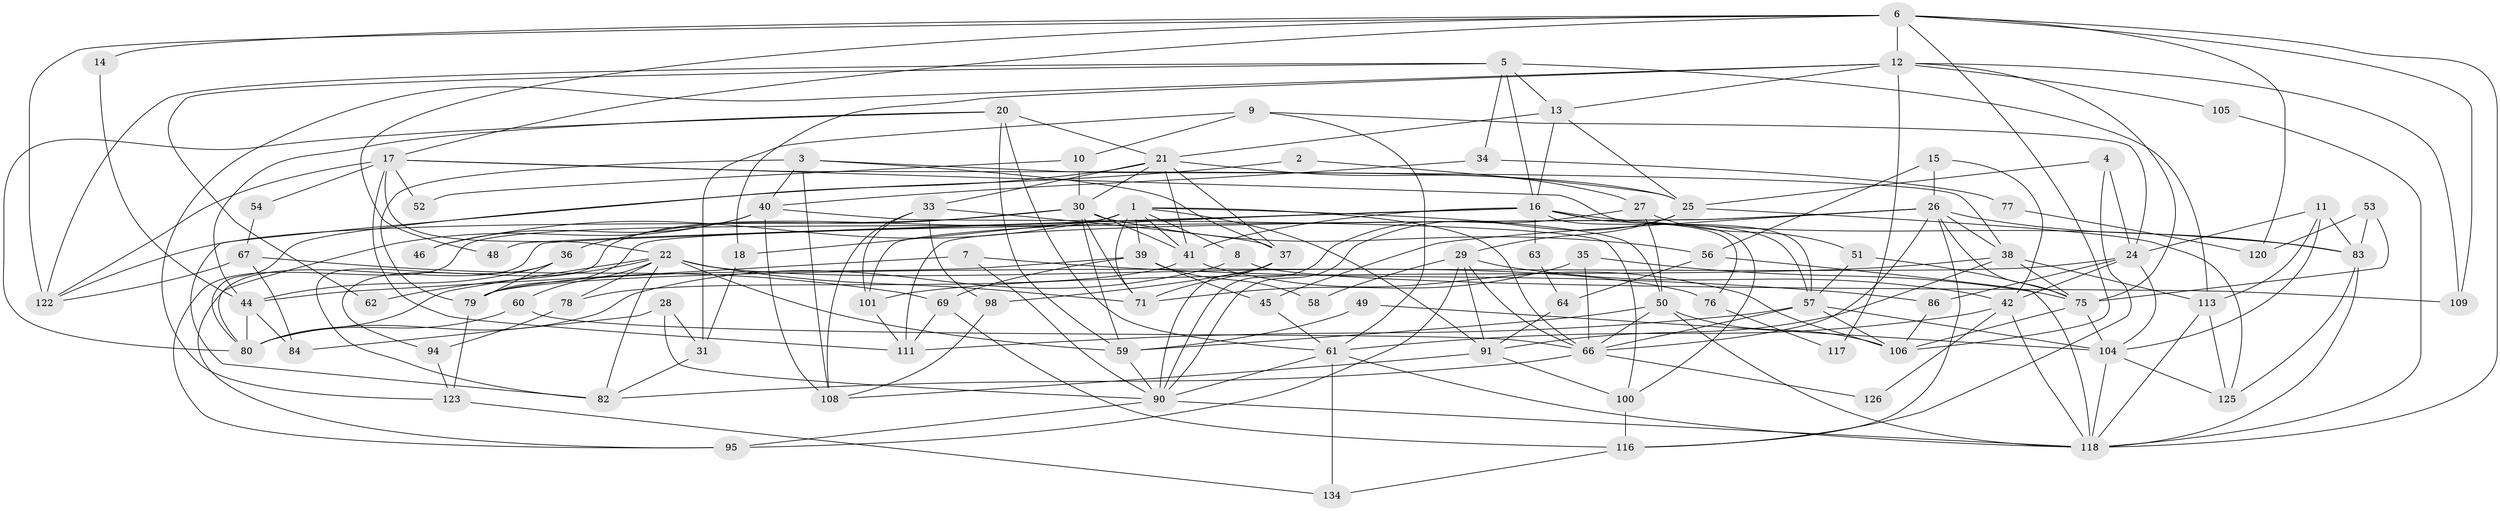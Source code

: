 // original degree distribution, {9: 0.007352941176470588, 2: 0.13970588235294118, 4: 0.17647058823529413, 3: 0.3235294117647059, 6: 0.10294117647058823, 5: 0.19852941176470587, 7: 0.04411764705882353, 8: 0.007352941176470588}
// Generated by graph-tools (version 1.1) at 2025/11/02/27/25 16:11:20]
// undirected, 95 vertices, 226 edges
graph export_dot {
graph [start="1"]
  node [color=gray90,style=filled];
  1 [super="+43"];
  2;
  3 [super="+72"];
  4;
  5;
  6 [super="+19"];
  7;
  8;
  9;
  10;
  11;
  12 [super="+47"];
  13;
  14;
  15 [super="+65"];
  16 [super="+55"];
  17 [super="+23"];
  18;
  20;
  21 [super="+32"];
  22 [super="+102"];
  24 [super="+131"];
  25 [super="+130"];
  26 [super="+85"];
  27;
  28;
  29 [super="+110"];
  30 [super="+89"];
  31 [super="+133"];
  33 [super="+127"];
  34;
  35;
  36;
  37 [super="+96"];
  38 [super="+74"];
  39 [super="+73"];
  40 [super="+99"];
  41 [super="+107"];
  42 [super="+97"];
  44 [super="+129"];
  45;
  46;
  48;
  49;
  50 [super="+70"];
  51;
  52;
  53;
  54;
  56;
  57 [super="+68"];
  58;
  59 [super="+87"];
  60;
  61 [super="+128"];
  62;
  63;
  64;
  66 [super="+112"];
  67 [super="+81"];
  69;
  71;
  75 [super="+93"];
  76;
  77;
  78 [super="+114"];
  79;
  80 [super="+88"];
  82;
  83 [super="+115"];
  84;
  86;
  90 [super="+121"];
  91 [super="+92"];
  94;
  95 [super="+103"];
  98;
  100;
  101;
  104 [super="+136"];
  105;
  106;
  108 [super="+124"];
  109;
  111;
  113;
  116 [super="+119"];
  117;
  118 [super="+135"];
  120;
  122 [super="+132"];
  123;
  125;
  126;
  134;
  1 -- 18;
  1 -- 39;
  1 -- 46;
  1 -- 91 [weight=2];
  1 -- 94;
  1 -- 50;
  1 -- 71;
  1 -- 8;
  1 -- 41;
  1 -- 95;
  1 -- 66;
  2 -- 82;
  2 -- 25;
  3 -- 79;
  3 -- 40;
  3 -- 108;
  3 -- 25;
  3 -- 37;
  4 -- 116;
  4 -- 24;
  4 -- 25;
  5 -- 13;
  5 -- 16;
  5 -- 34;
  5 -- 62;
  5 -- 113;
  5 -- 122;
  6 -- 122;
  6 -- 17;
  6 -- 106;
  6 -- 48;
  6 -- 120;
  6 -- 109;
  6 -- 14;
  6 -- 12;
  6 -- 118;
  7 -- 44;
  7 -- 86;
  7 -- 90;
  8 -- 109;
  8 -- 80;
  9 -- 31;
  9 -- 10;
  9 -- 61;
  9 -- 24;
  10 -- 52;
  10 -- 30;
  11 -- 83;
  11 -- 113;
  11 -- 104;
  11 -- 24;
  12 -- 13;
  12 -- 18;
  12 -- 105;
  12 -- 109;
  12 -- 123;
  12 -- 75;
  12 -- 117;
  13 -- 16;
  13 -- 25;
  13 -- 21;
  14 -- 44;
  15 -- 42;
  15 -- 56;
  15 -- 26;
  16 -- 83;
  16 -- 57;
  16 -- 63 [weight=2];
  16 -- 76;
  16 -- 95;
  16 -- 48;
  16 -- 100;
  16 -- 101;
  16 -- 41;
  17 -- 54;
  17 -- 22;
  17 -- 52;
  17 -- 57;
  17 -- 122;
  17 -- 111;
  17 -- 38;
  18 -- 31;
  20 -- 61;
  20 -- 59;
  20 -- 80;
  20 -- 44;
  20 -- 21;
  21 -- 41;
  21 -- 27;
  21 -- 33;
  21 -- 80;
  21 -- 37;
  21 -- 30;
  22 -- 60;
  22 -- 62;
  22 -- 82;
  22 -- 71;
  22 -- 76;
  22 -- 59;
  22 -- 80;
  22 -- 78;
  24 -- 104;
  24 -- 86;
  24 -- 42;
  24 -- 79;
  25 -- 29;
  25 -- 90;
  25 -- 125;
  26 -- 116;
  26 -- 79;
  26 -- 111;
  26 -- 38;
  26 -- 75;
  26 -- 45;
  26 -- 83;
  26 -- 66;
  27 -- 51;
  27 -- 50;
  27 -- 90;
  28 -- 90 [weight=2];
  28 -- 31;
  28 -- 84;
  29 -- 42;
  29 -- 58;
  29 -- 91;
  29 -- 95;
  29 -- 66;
  30 -- 59;
  30 -- 56;
  30 -- 36;
  30 -- 71;
  30 -- 122;
  30 -- 41;
  31 -- 82;
  33 -- 101;
  33 -- 108;
  33 -- 37;
  33 -- 98;
  34 -- 40;
  34 -- 77;
  35 -- 75;
  35 -- 66;
  35 -- 71;
  36 -- 79;
  36 -- 44;
  36 -- 82;
  37 -- 71;
  37 -- 98;
  37 -- 90;
  38 -- 91;
  38 -- 101;
  38 -- 113;
  38 -- 75;
  39 -- 79 [weight=2];
  39 -- 58;
  39 -- 69;
  39 -- 45;
  40 -- 46;
  40 -- 108;
  40 -- 80;
  40 -- 100;
  41 -- 106;
  41 -- 78;
  42 -- 61;
  42 -- 126;
  42 -- 118;
  44 -- 80;
  44 -- 84;
  45 -- 61;
  49 -- 59;
  49 -- 104;
  50 -- 106;
  50 -- 59;
  50 -- 66;
  50 -- 118;
  51 -- 57;
  51 -- 75;
  53 -- 83;
  53 -- 75;
  53 -- 120;
  54 -- 67;
  56 -- 64;
  56 -- 118;
  57 -- 104;
  57 -- 66;
  57 -- 106;
  57 -- 111;
  59 -- 90;
  60 -- 66;
  60 -- 80;
  61 -- 118;
  61 -- 134;
  61 -- 90;
  63 -- 64;
  64 -- 91;
  66 -- 82;
  66 -- 126;
  67 -- 69;
  67 -- 122;
  67 -- 84;
  69 -- 111;
  69 -- 116;
  75 -- 106;
  75 -- 104;
  76 -- 117;
  77 -- 120;
  78 -- 94;
  79 -- 123;
  83 -- 125;
  83 -- 118;
  86 -- 106;
  90 -- 118;
  90 -- 95;
  91 -- 100;
  91 -- 108;
  94 -- 123;
  98 -- 108;
  100 -- 116;
  101 -- 111;
  104 -- 125;
  104 -- 118;
  105 -- 118;
  113 -- 118;
  113 -- 125;
  116 -- 134;
  123 -- 134;
}
